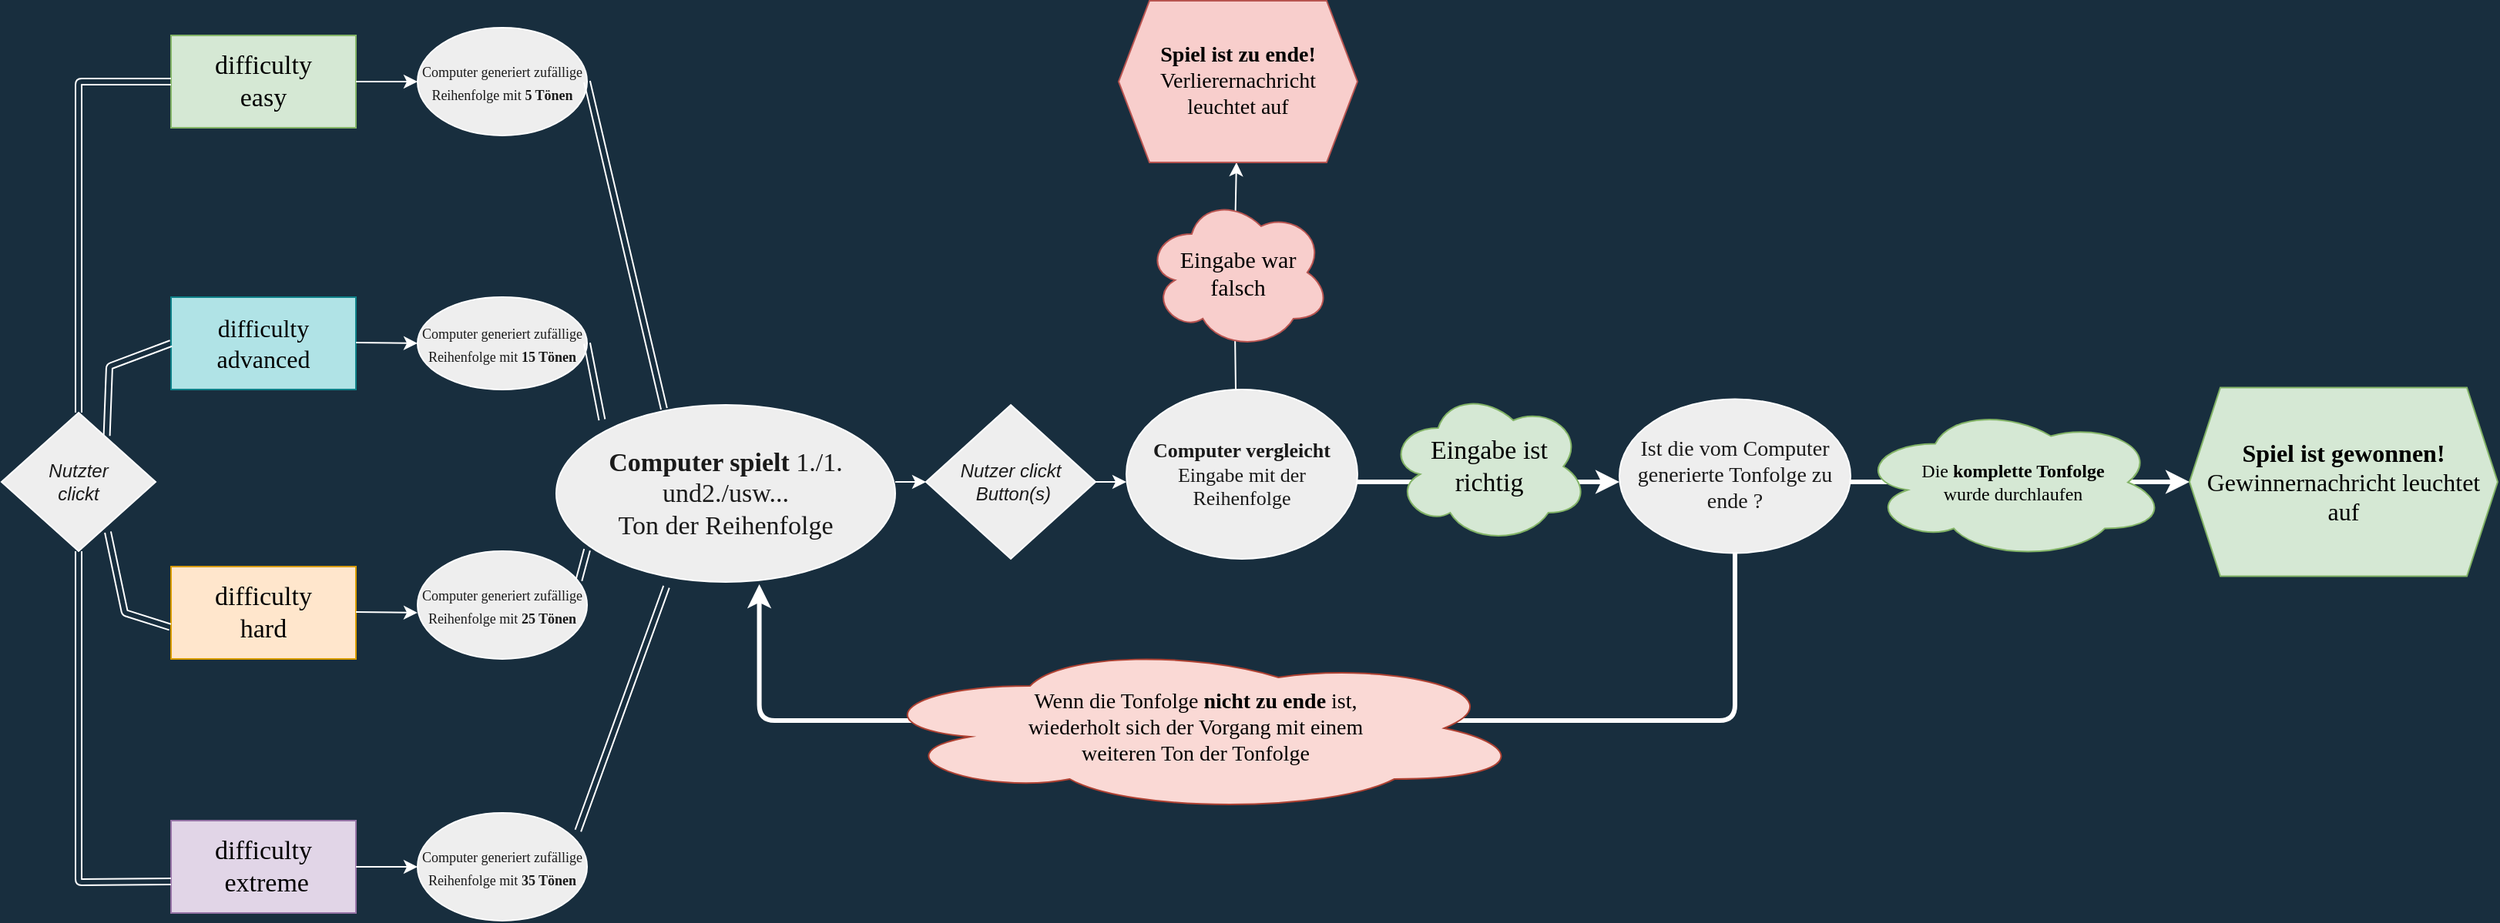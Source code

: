 <mxfile version="13.5.3" type="device"><diagram id="VJJDDMyS1TG3ZfE9nXkQ" name="Page-1"><mxGraphModel dx="1209" dy="643" grid="1" gridSize="10" guides="1" tooltips="1" connect="1" arrows="1" fold="1" page="1" pageScale="1" pageWidth="1169" pageHeight="827" background="#182E3E" math="0" shadow="0"><root><mxCell id="0"/><mxCell id="1" parent="0"/><mxCell id="Tv8gFSV9CFxjnTgmblg--3" value="&lt;font style=&quot;font-size: 17px&quot; face=&quot;Verdana&quot;&gt;difficulty&lt;br&gt;easy&lt;/font&gt;" style="whiteSpace=wrap;html=1;glass=0;fillColor=#d5e8d4;strokeColor=#82b366;sketch=0;" vertex="1" parent="1"><mxGeometry x="130" y="105" width="120" height="60" as="geometry"/></mxCell><mxCell id="Tv8gFSV9CFxjnTgmblg--4" value="&lt;font style=&quot;font-size: 16px&quot; face=&quot;Verdana&quot;&gt;difficulty&lt;br&gt;advanced&lt;/font&gt;" style="whiteSpace=wrap;html=1;glass=0;fillColor=#b0e3e6;strokeColor=#0e8088;sketch=0;" vertex="1" parent="1"><mxGeometry x="130" y="275" width="120" height="60" as="geometry"/></mxCell><mxCell id="Tv8gFSV9CFxjnTgmblg--5" value="&lt;font style=&quot;font-size: 17px&quot; face=&quot;Verdana&quot;&gt;difficulty&lt;br&gt;hard&lt;/font&gt;" style="whiteSpace=wrap;html=1;glass=0;fillColor=#ffe6cc;strokeColor=#d79b00;sketch=0;" vertex="1" parent="1"><mxGeometry x="130" y="450" width="120" height="60" as="geometry"/></mxCell><mxCell id="Tv8gFSV9CFxjnTgmblg--6" value="&lt;font style=&quot;font-size: 17px&quot; face=&quot;Verdana&quot;&gt;difficulty&lt;br&gt;&amp;nbsp;extreme&lt;/font&gt;" style="whiteSpace=wrap;html=1;glass=0;fillColor=#e1d5e7;strokeColor=#9673a6;sketch=0;" vertex="1" parent="1"><mxGeometry x="130" y="615" width="120" height="60" as="geometry"/></mxCell><mxCell id="Tv8gFSV9CFxjnTgmblg--7" value="" style="shape=link;html=1;entryX=0;entryY=0.5;entryDx=0;entryDy=0;sketch=0;exitX=0.5;exitY=0;exitDx=0;exitDy=0;strokeColor=#FFFFFF;fontColor=#FFFFFF;labelBackgroundColor=#182E3E;" edge="1" parent="1" source="Tv8gFSV9CFxjnTgmblg--27" target="Tv8gFSV9CFxjnTgmblg--3"><mxGeometry width="100" relative="1" as="geometry"><mxPoint x="70" y="349" as="sourcePoint"/><mxPoint x="190" y="135" as="targetPoint"/><Array as="points"><mxPoint x="70" y="135"/></Array></mxGeometry></mxCell><mxCell id="Tv8gFSV9CFxjnTgmblg--9" value="" style="shape=link;html=1;exitX=0.5;exitY=1;exitDx=0;exitDy=0;entryX=0;entryY=0.659;entryDx=0;entryDy=0;entryPerimeter=0;sketch=0;strokeColor=#FFFFFF;fontColor=#FFFFFF;labelBackgroundColor=#182E3E;" edge="1" parent="1" source="Tv8gFSV9CFxjnTgmblg--27" target="Tv8gFSV9CFxjnTgmblg--6"><mxGeometry width="100" relative="1" as="geometry"><mxPoint x="69.264" y="446.728" as="sourcePoint"/><mxPoint x="190" y="655" as="targetPoint"/><Array as="points"><mxPoint x="70" y="655"/></Array></mxGeometry></mxCell><mxCell id="Tv8gFSV9CFxjnTgmblg--10" value="" style="shape=link;html=1;exitX=0.69;exitY=0.862;exitDx=0;exitDy=0;entryX=-0.005;entryY=0.655;entryDx=0;entryDy=0;entryPerimeter=0;sketch=0;exitPerimeter=0;strokeColor=#FFFFFF;fontColor=#FFFFFF;labelBackgroundColor=#182E3E;" edge="1" parent="1" source="Tv8gFSV9CFxjnTgmblg--27" target="Tv8gFSV9CFxjnTgmblg--5"><mxGeometry width="100" relative="1" as="geometry"><mxPoint x="102.576" y="437.992" as="sourcePoint"/><mxPoint x="219" y="483" as="targetPoint"/><Array as="points"><mxPoint x="100" y="480"/></Array></mxGeometry></mxCell><mxCell id="Tv8gFSV9CFxjnTgmblg--12" value="&lt;span style=&quot;font-size: 9px&quot;&gt;&lt;font face=&quot;Verdana&quot;&gt;Computer generiert zufällige Reihenfolge mit &lt;b&gt;5 Tönen&lt;/b&gt;&lt;/font&gt;&lt;/span&gt;" style="ellipse;whiteSpace=wrap;html=1;glass=0;sketch=0;fillColor=#EEEEEE;strokeColor=#FFFFFF;fontColor=#1A1A1A;" vertex="1" parent="1"><mxGeometry x="290" y="100" width="110" height="70" as="geometry"/></mxCell><mxCell id="Tv8gFSV9CFxjnTgmblg--13" value="&lt;span style=&quot;font-size: 9px&quot;&gt;&lt;font face=&quot;Verdana&quot;&gt;Computer generiert zufällige Reihenfolge mit &lt;b&gt;15 Tönen&lt;/b&gt;&lt;/font&gt;&lt;/span&gt;" style="ellipse;whiteSpace=wrap;html=1;glass=0;sketch=0;fillColor=#EEEEEE;strokeColor=#FFFFFF;fontColor=#1A1A1A;" vertex="1" parent="1"><mxGeometry x="290" y="275" width="110" height="60" as="geometry"/></mxCell><mxCell id="Tv8gFSV9CFxjnTgmblg--14" value="&lt;span style=&quot;font-size: 9px&quot;&gt;&lt;font face=&quot;Verdana&quot;&gt;Computer generiert zufällige Reihenfolge mit&lt;b&gt; 25 Tönen&lt;/b&gt;&lt;/font&gt;&lt;/span&gt;" style="ellipse;whiteSpace=wrap;html=1;glass=0;sketch=0;fillColor=#EEEEEE;strokeColor=#FFFFFF;fontColor=#1A1A1A;" vertex="1" parent="1"><mxGeometry x="290" y="440" width="110" height="70" as="geometry"/></mxCell><mxCell id="Tv8gFSV9CFxjnTgmblg--15" value="&lt;font style=&quot;font-size: 9px&quot; face=&quot;Verdana&quot;&gt;Computer generiert zufällige Reihenfolge mit &lt;b&gt;35 Tönen&lt;/b&gt;&lt;/font&gt;" style="ellipse;whiteSpace=wrap;html=1;glass=0;sketch=0;fillColor=#EEEEEE;strokeColor=#FFFFFF;fontColor=#1A1A1A;" vertex="1" parent="1"><mxGeometry x="290" y="610" width="110" height="70" as="geometry"/></mxCell><mxCell id="Tv8gFSV9CFxjnTgmblg--16" value="" style="endArrow=classic;html=1;exitX=1;exitY=0.5;exitDx=0;exitDy=0;sketch=0;strokeColor=#FFFFFF;fontColor=#FFFFFF;labelBackgroundColor=#182E3E;" edge="1" parent="1" source="Tv8gFSV9CFxjnTgmblg--3" target="Tv8gFSV9CFxjnTgmblg--12"><mxGeometry width="50" height="50" relative="1" as="geometry"><mxPoint x="350" y="135" as="sourcePoint"/><mxPoint x="570" y="65" as="targetPoint"/></mxGeometry></mxCell><mxCell id="Tv8gFSV9CFxjnTgmblg--17" value="" style="endArrow=classic;html=1;exitX=1;exitY=0.5;exitDx=0;exitDy=0;sketch=0;entryX=0;entryY=0.5;entryDx=0;entryDy=0;strokeColor=#FFFFFF;fontColor=#FFFFFF;labelBackgroundColor=#182E3E;" edge="1" parent="1" target="Tv8gFSV9CFxjnTgmblg--13"><mxGeometry width="50" height="50" relative="1" as="geometry"><mxPoint x="250" y="304.5" as="sourcePoint"/><mxPoint x="310.0" y="304.5" as="targetPoint"/></mxGeometry></mxCell><mxCell id="Tv8gFSV9CFxjnTgmblg--18" value="" style="endArrow=classic;html=1;exitX=1;exitY=0.5;exitDx=0;exitDy=0;sketch=0;strokeColor=#FFFFFF;fontColor=#FFFFFF;labelBackgroundColor=#182E3E;" edge="1" parent="1"><mxGeometry width="50" height="50" relative="1" as="geometry"><mxPoint x="250" y="479.5" as="sourcePoint"/><mxPoint x="290" y="480" as="targetPoint"/></mxGeometry></mxCell><mxCell id="Tv8gFSV9CFxjnTgmblg--19" value="" style="endArrow=classic;html=1;exitX=1;exitY=0.5;exitDx=0;exitDy=0;sketch=0;strokeColor=#FFFFFF;fontColor=#FFFFFF;labelBackgroundColor=#182E3E;" edge="1" parent="1" source="Tv8gFSV9CFxjnTgmblg--6"><mxGeometry width="50" height="50" relative="1" as="geometry"><mxPoint x="340" y="644.76" as="sourcePoint"/><mxPoint x="290" y="645" as="targetPoint"/></mxGeometry></mxCell><mxCell id="Tv8gFSV9CFxjnTgmblg--20" value="&lt;font style=&quot;font-size: 17px&quot; face=&quot;Verdana&quot;&gt;&lt;b&gt;Computer spielt&lt;/b&gt; 1./1. und2./usw...&lt;br&gt;Ton der Reihenfolge&lt;/font&gt;" style="ellipse;whiteSpace=wrap;html=1;glass=0;sketch=0;fillColor=#EEEEEE;strokeColor=#FFFFFF;fontColor=#1A1A1A;" vertex="1" parent="1"><mxGeometry x="380" y="345" width="220" height="115" as="geometry"/></mxCell><mxCell id="Tv8gFSV9CFxjnTgmblg--21" value="" style="shape=link;html=1;exitX=1;exitY=0.5;exitDx=0;exitDy=0;entryX=0.318;entryY=0.022;entryDx=0;entryDy=0;entryPerimeter=0;sketch=0;rounded=0;strokeColor=#FFFFFF;fontColor=#FFFFFF;labelBackgroundColor=#182E3E;" edge="1" parent="1" source="Tv8gFSV9CFxjnTgmblg--12" target="Tv8gFSV9CFxjnTgmblg--20"><mxGeometry width="100" relative="1" as="geometry"><mxPoint x="530" y="135" as="sourcePoint"/><mxPoint x="610" y="295" as="targetPoint"/></mxGeometry></mxCell><mxCell id="Tv8gFSV9CFxjnTgmblg--22" value="" style="shape=link;html=1;exitX=0.325;exitY=1.027;exitDx=0;exitDy=0;entryX=0.947;entryY=0.165;entryDx=0;entryDy=0;entryPerimeter=0;shadow=0;rounded=0;sketch=0;elbow=vertical;exitPerimeter=0;strokeColor=#FFFFFF;fontColor=#FFFFFF;labelBackgroundColor=#182E3E;" edge="1" parent="1" source="Tv8gFSV9CFxjnTgmblg--20" target="Tv8gFSV9CFxjnTgmblg--15"><mxGeometry width="100" relative="1" as="geometry"><mxPoint x="630" y="455" as="sourcePoint"/><mxPoint x="736" y="622.12" as="targetPoint"/></mxGeometry></mxCell><mxCell id="Tv8gFSV9CFxjnTgmblg--23" value="" style="shape=link;html=1;shadow=0;entryX=0.135;entryY=0.084;entryDx=0;entryDy=0;entryPerimeter=0;sketch=0;rounded=0;exitX=1;exitY=0.5;exitDx=0;exitDy=0;strokeColor=#FFFFFF;fontColor=#FFFFFF;labelBackgroundColor=#182E3E;" edge="1" parent="1" source="Tv8gFSV9CFxjnTgmblg--13" target="Tv8gFSV9CFxjnTgmblg--20"><mxGeometry width="100" relative="1" as="geometry"><mxPoint x="510" y="315" as="sourcePoint"/><mxPoint x="610" y="315" as="targetPoint"/></mxGeometry></mxCell><mxCell id="Tv8gFSV9CFxjnTgmblg--24" value="" style="shape=link;html=1;shadow=0;sketch=0;rounded=0;exitX=0.952;exitY=0.27;exitDx=0;exitDy=0;exitPerimeter=0;entryX=0.091;entryY=0.818;entryDx=0;entryDy=0;entryPerimeter=0;strokeColor=#FFFFFF;fontColor=#FFFFFF;labelBackgroundColor=#182E3E;" edge="1" parent="1" source="Tv8gFSV9CFxjnTgmblg--14" target="Tv8gFSV9CFxjnTgmblg--20"><mxGeometry width="100" relative="1" as="geometry"><mxPoint x="510" y="464.74" as="sourcePoint"/><mxPoint x="540" y="425" as="targetPoint"/></mxGeometry></mxCell><mxCell id="Tv8gFSV9CFxjnTgmblg--26" value="&lt;i&gt;Nutzer clickt&lt;br&gt;&amp;nbsp;Button(s)&lt;/i&gt;" style="rhombus;whiteSpace=wrap;html=1;glass=0;sketch=0;fillColor=#EEEEEE;strokeColor=#FFFFFF;fontColor=#1A1A1A;" vertex="1" parent="1"><mxGeometry x="620" y="345" width="110" height="100" as="geometry"/></mxCell><mxCell id="Tv8gFSV9CFxjnTgmblg--27" value="&lt;i&gt;Nutzter &lt;br&gt;clickt&lt;/i&gt;" style="rhombus;whiteSpace=wrap;html=1;glass=0;sketch=0;fillColor=#EEEEEE;strokeColor=#FFFFFF;fontColor=#1A1A1A;" vertex="1" parent="1"><mxGeometry x="20" y="350" width="100" height="90" as="geometry"/></mxCell><mxCell id="Tv8gFSV9CFxjnTgmblg--28" value="" style="endArrow=classic;html=1;entryX=0;entryY=0.5;entryDx=0;entryDy=0;strokeColor=#FFFFFF;fontColor=#FFFFFF;labelBackgroundColor=#182E3E;" edge="1" parent="1" target="Tv8gFSV9CFxjnTgmblg--26"><mxGeometry width="50" height="50" relative="1" as="geometry"><mxPoint x="600" y="395" as="sourcePoint"/><mxPoint x="650" y="345" as="targetPoint"/></mxGeometry></mxCell><mxCell id="Tv8gFSV9CFxjnTgmblg--29" value="&lt;font style=&quot;font-size: 13px&quot; face=&quot;Verdana&quot;&gt;&lt;b&gt;Computer vergleicht&lt;/b&gt; Eingabe mit der Reihenfolge&lt;/font&gt;" style="ellipse;whiteSpace=wrap;html=1;rounded=0;sketch=0;fillColor=#EEEEEE;strokeColor=#FFFFFF;fontColor=#1A1A1A;" vertex="1" parent="1"><mxGeometry x="750" y="335" width="150" height="110" as="geometry"/></mxCell><mxCell id="Tv8gFSV9CFxjnTgmblg--31" value="" style="shape=link;html=1;entryX=0;entryY=0.5;entryDx=0;entryDy=0;exitX=0.683;exitY=0.167;exitDx=0;exitDy=0;exitPerimeter=0;strokeColor=#FFFFFF;fontColor=#FFFFFF;labelBackgroundColor=#182E3E;" edge="1" parent="1" source="Tv8gFSV9CFxjnTgmblg--27" target="Tv8gFSV9CFxjnTgmblg--4"><mxGeometry width="100" relative="1" as="geometry"><mxPoint x="90" y="360" as="sourcePoint"/><mxPoint x="190" y="360" as="targetPoint"/><Array as="points"><mxPoint x="90" y="320"/></Array></mxGeometry></mxCell><mxCell id="Tv8gFSV9CFxjnTgmblg--32" value="" style="endArrow=classic;html=1;exitX=1;exitY=0.5;exitDx=0;exitDy=0;strokeColor=#FFFFFF;fontColor=#FFFFFF;labelBackgroundColor=#182E3E;" edge="1" parent="1" source="Tv8gFSV9CFxjnTgmblg--26"><mxGeometry width="50" height="50" relative="1" as="geometry"><mxPoint x="590" y="405" as="sourcePoint"/><mxPoint x="750" y="395" as="targetPoint"/></mxGeometry></mxCell><mxCell id="Tv8gFSV9CFxjnTgmblg--33" value="" style="endArrow=classic;html=1;strokeColor=#FFFFFF;fontColor=#FFFFFF;labelBackgroundColor=#182E3E;" edge="1" parent="1" target="Tv8gFSV9CFxjnTgmblg--35"><mxGeometry relative="1" as="geometry"><mxPoint x="821" y="335" as="sourcePoint"/><mxPoint x="855" y="170" as="targetPoint"/><Array as="points"><mxPoint x="820" y="260"/></Array></mxGeometry></mxCell><mxCell id="Tv8gFSV9CFxjnTgmblg--34" value="&lt;font style=&quot;font-size: 15px&quot; face=&quot;Verdana&quot;&gt;Eingabe war &lt;br&gt;falsch&lt;/font&gt;" style="shape=cloud;html=1;outlineConnect=0;fillColor=#f8cecc;strokeColor=#b85450;" vertex="1" parent="Tv8gFSV9CFxjnTgmblg--33"><mxGeometry width="120" height="100" relative="1" as="geometry"><mxPoint x="-57.58" y="-52.06" as="offset"/></mxGeometry></mxCell><mxCell id="Tv8gFSV9CFxjnTgmblg--35" value="&lt;font style=&quot;font-size: 14px&quot; face=&quot;Verdana&quot;&gt;&lt;b&gt;Spiel ist zu ende!&lt;/b&gt;&lt;br&gt;Verlierernachricht&lt;br&gt;leuchtet auf&lt;/font&gt;" style="shape=hexagon;perimeter=hexagonPerimeter2;whiteSpace=wrap;html=1;fixedSize=1;fillColor=#f8cecc;strokeColor=#b85450;" vertex="1" parent="1"><mxGeometry x="745" y="82.5" width="155" height="105" as="geometry"/></mxCell><mxCell id="Tv8gFSV9CFxjnTgmblg--45" value="" style="endArrow=classic;html=1;strokeColor=#FFFFFF;fontColor=#FFFFFF;edgeStyle=orthogonalEdgeStyle;entryX=0.599;entryY=1.013;entryDx=0;entryDy=0;entryPerimeter=0;strokeWidth=3;exitX=0.5;exitY=1;exitDx=0;exitDy=0;" edge="1" parent="1" source="Tv8gFSV9CFxjnTgmblg--51" target="Tv8gFSV9CFxjnTgmblg--20"><mxGeometry width="50" height="50" relative="1" as="geometry"><mxPoint x="1020" y="550" as="sourcePoint"/><mxPoint x="1022" y="550" as="targetPoint"/><Array as="points"><mxPoint x="1145" y="550"/><mxPoint x="512" y="550"/></Array></mxGeometry></mxCell><mxCell id="Tv8gFSV9CFxjnTgmblg--42" value="&lt;font face=&quot;Verdana&quot; style=&quot;font-size: 14px&quot;&gt;Wenn die Tonfolge &lt;b&gt;nicht zu ende&lt;/b&gt; ist,&lt;br&gt;wiederholt sich der Vorgang mit einem &lt;br&gt;weiteren Ton der Tonfolge&lt;/font&gt;" style="ellipse;shape=cloud;whiteSpace=wrap;html=1;rounded=0;sketch=0;strokeColor=#ae4132;fillColor=#fad9d5;" vertex="1" parent="1"><mxGeometry x="580" y="500" width="430" height="110" as="geometry"/></mxCell><mxCell id="Tv8gFSV9CFxjnTgmblg--48" value="" style="endArrow=classic;html=1;strokeColor=#FFFFFF;strokeWidth=3;fontColor=#FFFFFF;" edge="1" parent="1"><mxGeometry relative="1" as="geometry"><mxPoint x="900" y="395" as="sourcePoint"/><mxPoint x="1070" y="395" as="targetPoint"/></mxGeometry></mxCell><mxCell id="Tv8gFSV9CFxjnTgmblg--49" value="&lt;font face=&quot;Verdana&quot; style=&quot;font-size: 17px&quot;&gt;Eingabe ist&lt;br&gt;richtig&lt;/font&gt;" style="shape=cloud;html=1;outlineConnect=0;fillColor=#d5e8d4;strokeColor=#82b366;" vertex="1" parent="Tv8gFSV9CFxjnTgmblg--48"><mxGeometry width="130" height="100" relative="1" as="geometry"><mxPoint x="-65.14" y="-60" as="offset"/></mxGeometry></mxCell><mxCell id="Tv8gFSV9CFxjnTgmblg--51" value="&lt;font face=&quot;Verdana&quot; style=&quot;font-size: 14px&quot;&gt;Ist die vom Computer generierte Tonfolge zu ende ?&lt;/font&gt;" style="ellipse;whiteSpace=wrap;html=1;rounded=0;sketch=0;strokeColor=#FFFFFF;fillColor=#EEEEEE;fontColor=#1A1A1A;" vertex="1" parent="1"><mxGeometry x="1070" y="341.25" width="150" height="100" as="geometry"/></mxCell><mxCell id="Tv8gFSV9CFxjnTgmblg--52" value="" style="endArrow=classic;html=1;strokeColor=#FFFFFF;strokeWidth=3;fontColor=#FFFFFF;entryX=0;entryY=0.5;entryDx=0;entryDy=0;" edge="1" parent="1" target="Tv8gFSV9CFxjnTgmblg--54"><mxGeometry relative="1" as="geometry"><mxPoint x="1220" y="395" as="sourcePoint"/><mxPoint x="1420" y="395" as="targetPoint"/></mxGeometry></mxCell><mxCell id="Tv8gFSV9CFxjnTgmblg--53" value="&lt;font face=&quot;Verdana&quot;&gt;Die &lt;b&gt;komplette Tonfolge&lt;/b&gt; &lt;br&gt;wurde durchlaufen&lt;/font&gt;" style="shape=cloud;html=1;outlineConnect=0;fillColor=#d5e8d4;strokeColor=#82b366;" vertex="1" parent="Tv8gFSV9CFxjnTgmblg--52"><mxGeometry width="200" height="100" relative="1" as="geometry"><mxPoint x="-105" y="-49.75" as="offset"/></mxGeometry></mxCell><mxCell id="Tv8gFSV9CFxjnTgmblg--54" value="&lt;font face=&quot;Verdana&quot; style=&quot;font-size: 16px&quot;&gt;&lt;b&gt;Spiel ist gewonnen!&lt;/b&gt;&lt;br&gt;Gewinnernachricht leuchtet auf&lt;/font&gt;" style="shape=hexagon;perimeter=hexagonPerimeter2;whiteSpace=wrap;html=1;fixedSize=1;rounded=0;sketch=0;strokeColor=#82b366;fillColor=#d5e8d4;" vertex="1" parent="1"><mxGeometry x="1440" y="333.75" width="200" height="122.5" as="geometry"/></mxCell></root></mxGraphModel></diagram></mxfile>